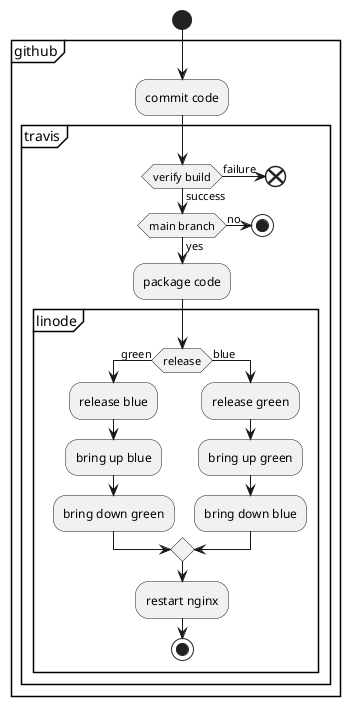 @startuml

start
partition github
:commit code;
partition travis {
if (verify build) then (success)
if (main branch) then (no)
stop
else (yes)
:package code;
partition linode {
if (release) then (green)
:release blue;
:bring up blue;
:bring down green;
else (blue)
:release green;
:bring up green;
:bring down blue;
endif
:restart nginx;
stop
}
endif

else (failure)
end
endif

@enduml
